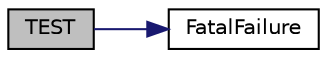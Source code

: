 digraph "TEST"
{
  edge [fontname="Helvetica",fontsize="10",labelfontname="Helvetica",labelfontsize="10"];
  node [fontname="Helvetica",fontsize="10",shape=record];
  rankdir="LR";
  Node264 [label="TEST",height=0.2,width=0.4,color="black", fillcolor="grey75", style="filled", fontcolor="black"];
  Node264 -> Node265 [color="midnightblue",fontsize="10",style="solid",fontname="Helvetica"];
  Node265 [label="FatalFailure",height=0.2,width=0.4,color="black", fillcolor="white", style="filled",URL="$de/db0/gtest__output__test___8cc.html#acdca9b16622e8a506a39240c8809af38"];
}
